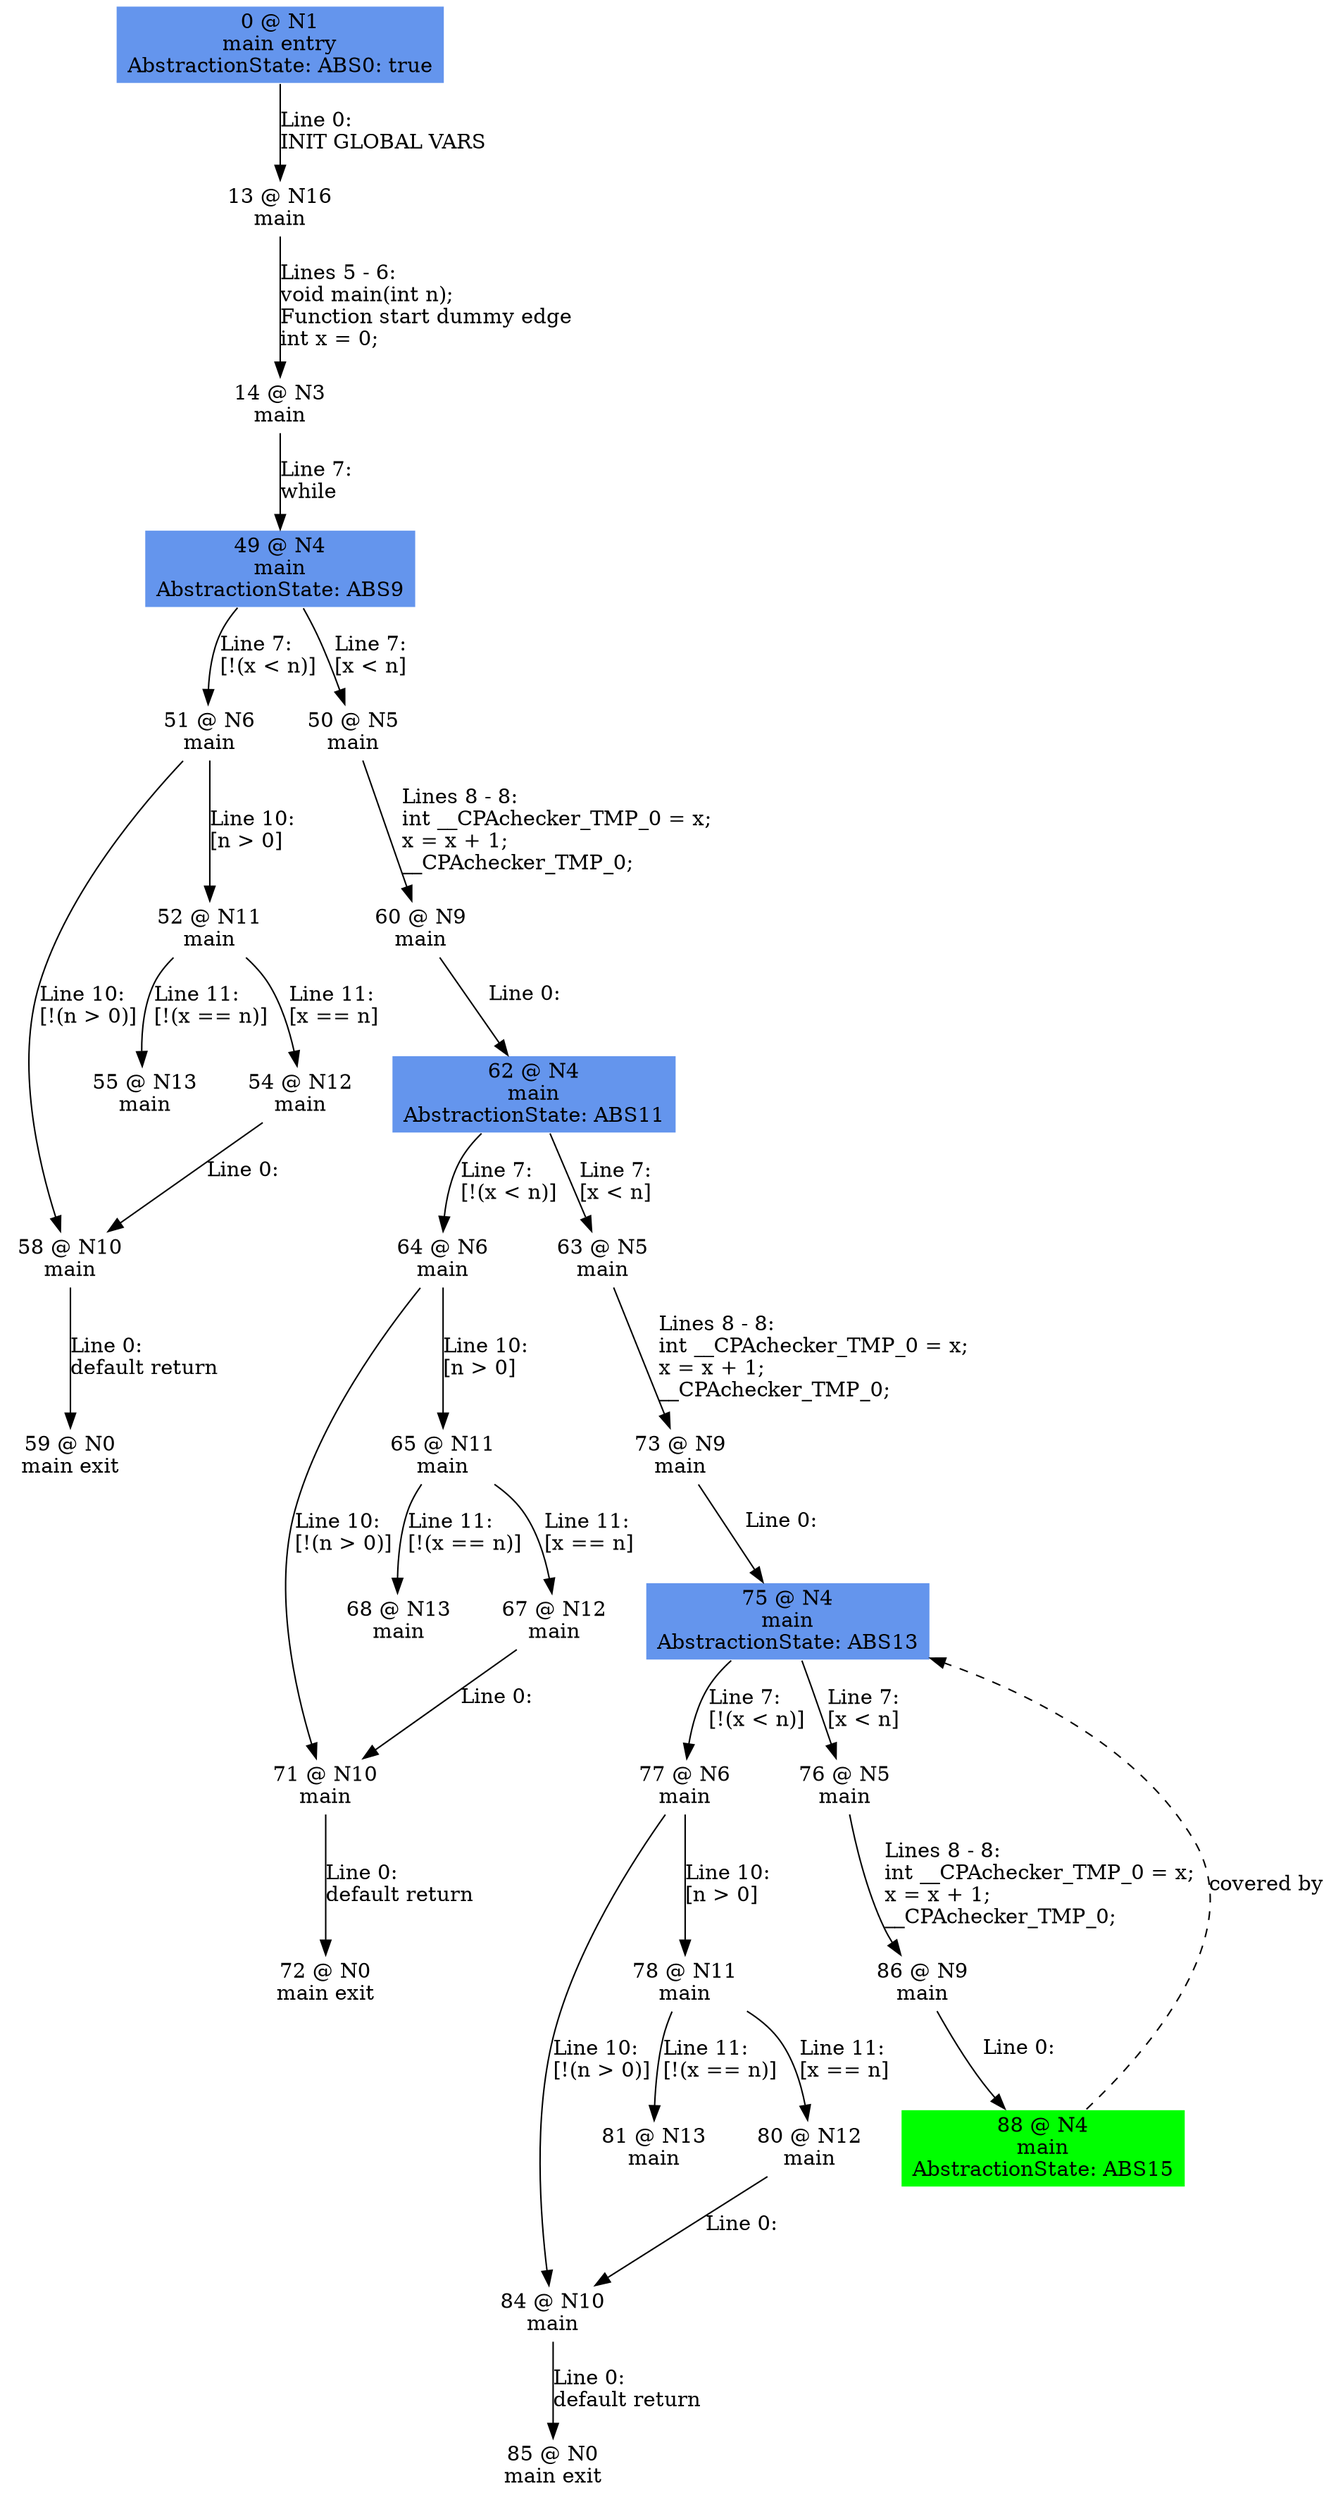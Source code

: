 digraph ARG {
node [style="filled" shape="box" color="white"]
0 [fillcolor="cornflowerblue" label="0 @ N1\nmain entry\nAbstractionState: ABS0: true\n" id="0"]
13 [label="13 @ N16\nmain\n" id="13"]
14 [label="14 @ N3\nmain\n" id="14"]
49 [fillcolor="cornflowerblue" label="49 @ N4\nmain\nAbstractionState: ABS9\n" id="49"]
51 [label="51 @ N6\nmain\n" id="51"]
58 [label="58 @ N10\nmain\n" id="58"]
59 [label="59 @ N0\nmain exit\n" id="59"]
52 [label="52 @ N11\nmain\n" id="52"]
55 [label="55 @ N13\nmain\n" id="55"]
54 [label="54 @ N12\nmain\n" id="54"]
50 [label="50 @ N5\nmain\n" id="50"]
60 [label="60 @ N9\nmain\n" id="60"]
62 [fillcolor="cornflowerblue" label="62 @ N4\nmain\nAbstractionState: ABS11\n" id="62"]
64 [label="64 @ N6\nmain\n" id="64"]
71 [label="71 @ N10\nmain\n" id="71"]
72 [label="72 @ N0\nmain exit\n" id="72"]
65 [label="65 @ N11\nmain\n" id="65"]
68 [label="68 @ N13\nmain\n" id="68"]
67 [label="67 @ N12\nmain\n" id="67"]
63 [label="63 @ N5\nmain\n" id="63"]
73 [label="73 @ N9\nmain\n" id="73"]
75 [fillcolor="cornflowerblue" label="75 @ N4\nmain\nAbstractionState: ABS13\n" id="75"]
77 [label="77 @ N6\nmain\n" id="77"]
84 [label="84 @ N10\nmain\n" id="84"]
85 [label="85 @ N0\nmain exit\n" id="85"]
78 [label="78 @ N11\nmain\n" id="78"]
81 [label="81 @ N13\nmain\n" id="81"]
80 [label="80 @ N12\nmain\n" id="80"]
76 [label="76 @ N5\nmain\n" id="76"]
86 [label="86 @ N9\nmain\n" id="86"]
88 [fillcolor="green" label="88 @ N4\nmain\nAbstractionState: ABS15\n" id="88"]
0 -> 13 [label="Line 0: \lINIT GLOBAL VARS\l" id="0 -> 13"]
13 -> 14 [label="Lines 5 - 6: \lvoid main(int n);\lFunction start dummy edge\lint x = 0;\l" id="13 -> 14"]
14 -> 49 [label="Line 7: \lwhile\l" id="14 -> 49"]
49 -> 50 [label="Line 7: \l[x < n]\l" id="49 -> 50"]
49 -> 51 [label="Line 7: \l[!(x < n)]\l" id="49 -> 51"]
51 -> 52 [label="Line 10: \l[n > 0]\l" id="51 -> 52"]
51 -> 58 [label="Line 10: \l[!(n > 0)]\l" id="51 -> 58"]
58 -> 59 [label="Line 0: \ldefault return\l" id="58 -> 59"]
52 -> 54 [label="Line 11: \l[x == n]\l" id="52 -> 54"]
52 -> 55 [label="Line 11: \l[!(x == n)]\l" id="52 -> 55"]
54 -> 58 [label="Line 0: \l\l" id="54 -> 58"]
50 -> 60 [label="Lines 8 - 8: \lint __CPAchecker_TMP_0 = x;\lx = x + 1;\l__CPAchecker_TMP_0;\l" id="50 -> 60"]
60 -> 62 [label="Line 0: \l\l" id="60 -> 62"]
62 -> 63 [label="Line 7: \l[x < n]\l" id="62 -> 63"]
62 -> 64 [label="Line 7: \l[!(x < n)]\l" id="62 -> 64"]
64 -> 65 [label="Line 10: \l[n > 0]\l" id="64 -> 65"]
64 -> 71 [label="Line 10: \l[!(n > 0)]\l" id="64 -> 71"]
71 -> 72 [label="Line 0: \ldefault return\l" id="71 -> 72"]
65 -> 67 [label="Line 11: \l[x == n]\l" id="65 -> 67"]
65 -> 68 [label="Line 11: \l[!(x == n)]\l" id="65 -> 68"]
67 -> 71 [label="Line 0: \l\l" id="67 -> 71"]
63 -> 73 [label="Lines 8 - 8: \lint __CPAchecker_TMP_0 = x;\lx = x + 1;\l__CPAchecker_TMP_0;\l" id="63 -> 73"]
73 -> 75 [label="Line 0: \l\l" id="73 -> 75"]
88 -> 75 [style="dashed" weight="0" label="covered by"]
75 -> 76 [label="Line 7: \l[x < n]\l" id="75 -> 76"]
75 -> 77 [label="Line 7: \l[!(x < n)]\l" id="75 -> 77"]
77 -> 78 [label="Line 10: \l[n > 0]\l" id="77 -> 78"]
77 -> 84 [label="Line 10: \l[!(n > 0)]\l" id="77 -> 84"]
84 -> 85 [label="Line 0: \ldefault return\l" id="84 -> 85"]
78 -> 80 [label="Line 11: \l[x == n]\l" id="78 -> 80"]
78 -> 81 [label="Line 11: \l[!(x == n)]\l" id="78 -> 81"]
80 -> 84 [label="Line 0: \l\l" id="80 -> 84"]
76 -> 86 [label="Lines 8 - 8: \lint __CPAchecker_TMP_0 = x;\lx = x + 1;\l__CPAchecker_TMP_0;\l" id="76 -> 86"]
86 -> 88 [label="Line 0: \l\l" id="86 -> 88"]
}
